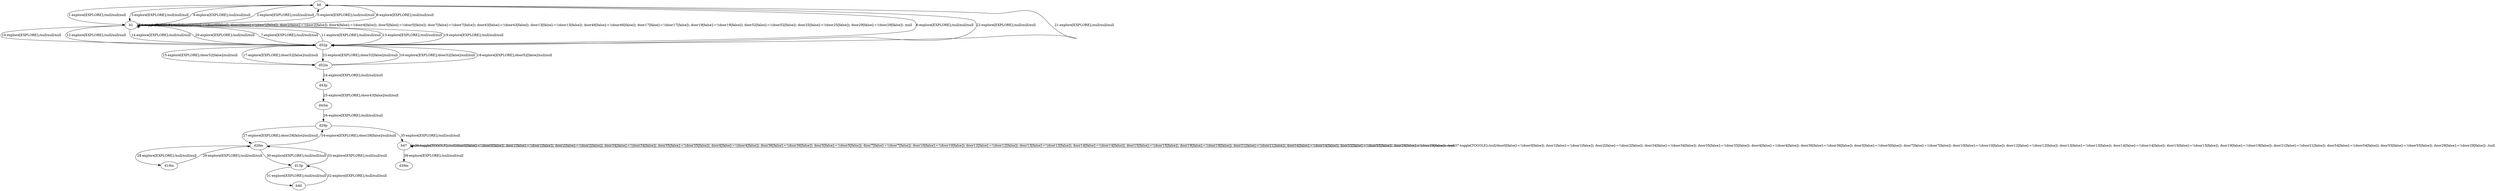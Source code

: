 # Total number of goals covered by this test: 2
# d29p --> b47
# d19m --> d29m

digraph g {
"b0" -> "b1" [label = "1-explore[EXPLORE];/null/null/null"];
"b1" -> "b0" [label = "2-explore[EXPLORE];/null/null/null"];
"b0" -> "b1" [label = "3-explore[EXPLORE];/null/null/null"];
"b1" -> "b1" [label = "4-toggle[TOGGLE];/null/door0[false]:=!(door0[false]); door1[false]:=!(door1[false]); door2[false]:=!(door2[false]); door4[false]:=!(door4[false]); door5[false]:=!(door5[false]); door7[false]:=!(door7[false]); door43[false]:=!(door43[false]); door13[false]:=!(door13[false]); door46[false]:=!(door46[false]); door17[false]:=!(door17[false]); door19[false]:=!(door19[false]); door52[false]:=!(door52[false]); door25[false]:=!(door25[false]); door29[false]:=!(door29[false]); /null"];
"b1" -> "b0" [label = "5-explore[EXPLORE];/null/null/null"];
"b0" -> "d52p" [label = "6-explore[EXPLORE];/null/null/null"];
"d52p" -> "b1" [label = "7-explore[EXPLORE];/null/null/null"];
"b1" -> "b0" [label = "8-explore[EXPLORE];/null/null/null"];
"b0" -> "b1" [label = "9-explore[EXPLORE];/null/null/null"];
"b1" -> "d52p" [label = "10-explore[EXPLORE];/null/null/null"];
"d52p" -> "b1" [label = "11-explore[EXPLORE];/null/null/null"];
"b1" -> "d52p" [label = "12-explore[EXPLORE];/null/null/null"];
"d52p" -> "b1" [label = "13-explore[EXPLORE];/null/null/null"];
"b1" -> "d52p" [label = "14-explore[EXPLORE];/null/null/null"];
"d52p" -> "d52m" [label = "15-explore[EXPLORE];/door52[false]/null/null"];
"d52m" -> "d52p" [label = "16-explore[EXPLORE];/door52[false]/null/null"];
"d52p" -> "d52m" [label = "17-explore[EXPLORE];/door52[false]/null/null"];
"d52m" -> "d52p" [label = "18-explore[EXPLORE];/door52[false]/null/null"];
"d52p" -> "b1" [label = "19-explore[EXPLORE];/null/null/null"];
"b1" -> "d52p" [label = "20-explore[EXPLORE];/null/null/null"];
"d52p" -> "b0" [label = "21-explore[EXPLORE];/null/null/null"];
"b0" -> "d52p" [label = "22-explore[EXPLORE];/null/null/null"];
"d52p" -> "d52m" [label = "23-explore[EXPLORE];/door52[false]/null/null"];
"d52m" -> "d43p" [label = "24-explore[EXPLORE];/null/null/null"];
"d43p" -> "d43m" [label = "25-explore[EXPLORE];/door43[false]/null/null"];
"d43m" -> "d29p" [label = "26-explore[EXPLORE];/null/null/null"];
"d29p" -> "d29m" [label = "27-explore[EXPLORE];/door29[false]/null/null"];
"d29m" -> "d19m" [label = "28-explore[EXPLORE];/null/null/null"];
"d19m" -> "d29m" [label = "29-explore[EXPLORE];/null/null/null"];
"d29m" -> "d13p" [label = "30-explore[EXPLORE];/null/null/null"];
"d13p" -> "b40" [label = "31-explore[EXPLORE];/null/null/null"];
"b40" -> "d13p" [label = "32-explore[EXPLORE];/null/null/null"];
"d13p" -> "d29m" [label = "33-explore[EXPLORE];/null/null/null"];
"d29m" -> "d29p" [label = "34-explore[EXPLORE];/door29[false]/null/null"];
"d29p" -> "b47" [label = "35-explore[EXPLORE];/null/null/null"];
"b47" -> "b47" [label = "36-toggle[TOGGLE];/null/door0[false]:=!(door0[false]); door1[false]:=!(door1[false]); door2[false]:=!(door2[false]); door34[false]:=!(door34[false]); door35[false]:=!(door35[false]); door4[false]:=!(door4[false]); door36[false]:=!(door36[false]); door5[false]:=!(door5[false]); door7[false]:=!(door7[false]); door10[false]:=!(door10[false]); door12[false]:=!(door12[false]); door13[false]:=!(door13[false]); door14[false]:=!(door14[false]); door15[false]:=!(door15[false]); door19[false]:=!(door19[false]); door21[false]:=!(door21[false]); door54[false]:=!(door54[false]); door55[false]:=!(door55[false]); door29[false]:=!(door29[false]); /null"];
"b47" -> "b47" [label = "37-toggle[TOGGLE];/null/door0[false]:=!(door0[false]); door1[false]:=!(door1[false]); door2[false]:=!(door2[false]); door34[false]:=!(door34[false]); door35[false]:=!(door35[false]); door4[false]:=!(door4[false]); door36[false]:=!(door36[false]); door5[false]:=!(door5[false]); door7[false]:=!(door7[false]); door10[false]:=!(door10[false]); door12[false]:=!(door12[false]); door13[false]:=!(door13[false]); door14[false]:=!(door14[false]); door15[false]:=!(door15[false]); door19[false]:=!(door19[false]); door21[false]:=!(door21[false]); door54[false]:=!(door54[false]); door55[false]:=!(door55[false]); door29[false]:=!(door29[false]); /null"];
"b47" -> "d39m" [label = "38-explore[EXPLORE];/null/null/null"];
}